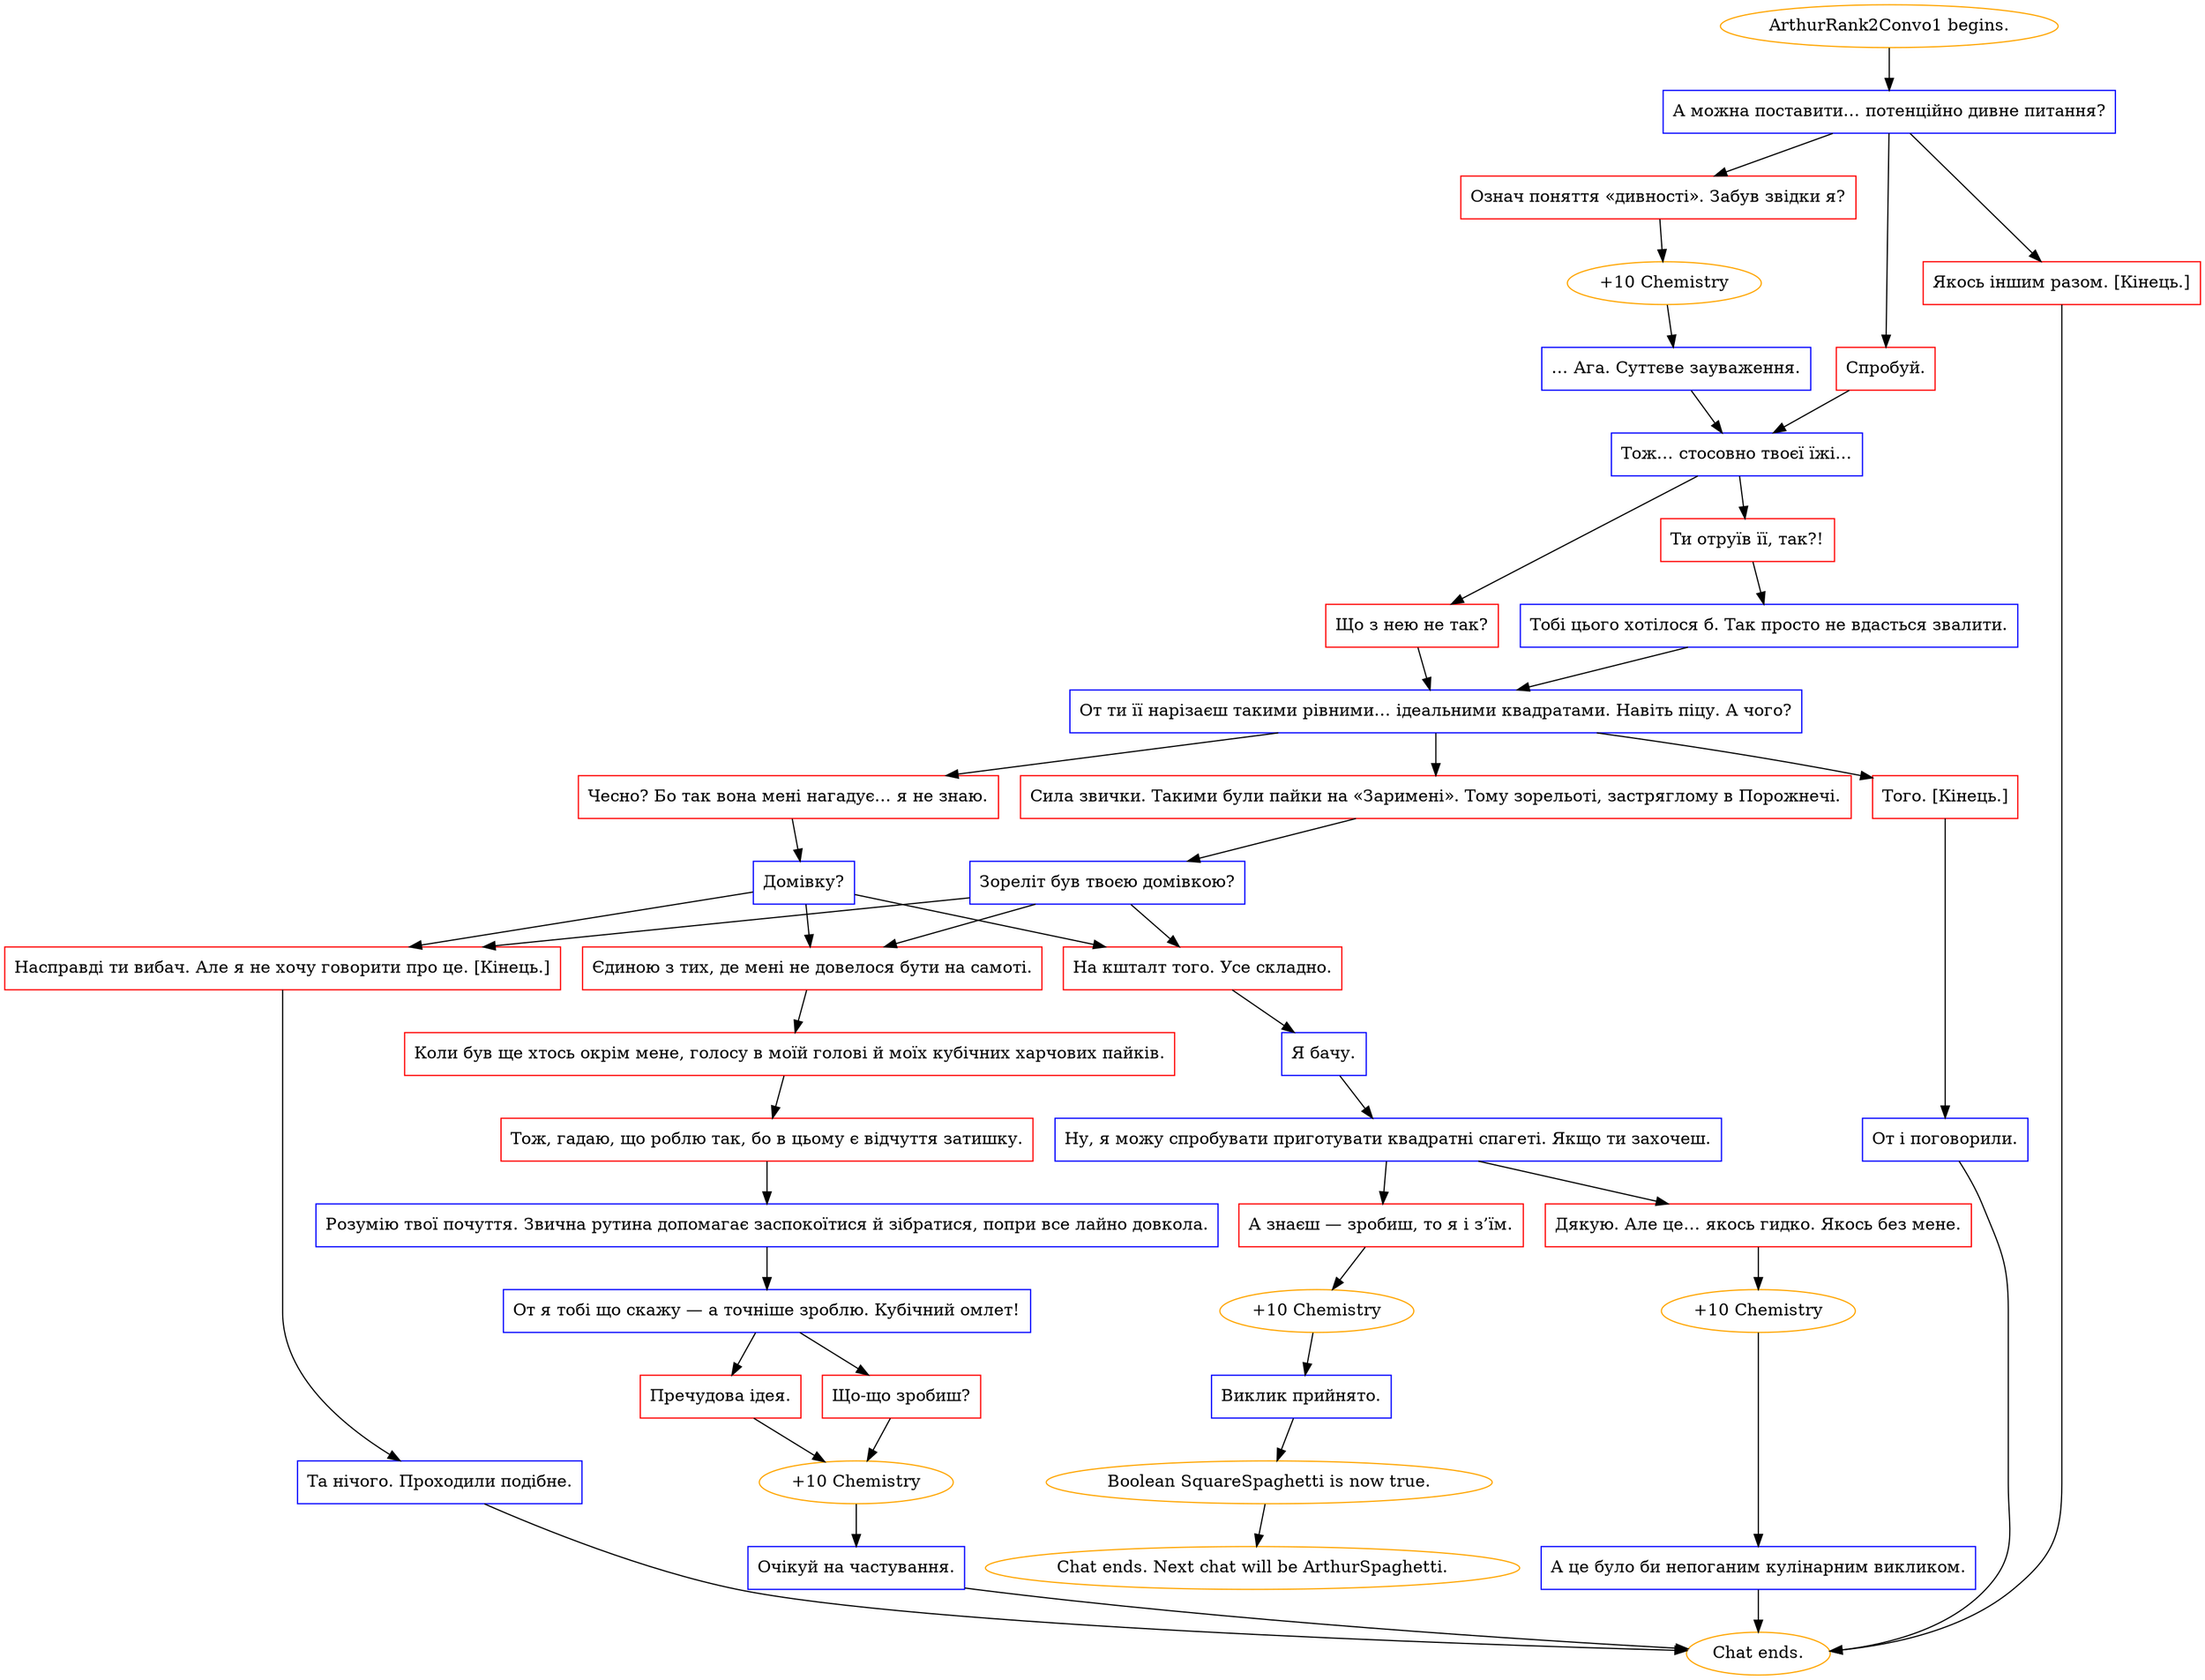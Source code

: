 digraph {
	"ArthurRank2Convo1 begins." [color=orange];
		"ArthurRank2Convo1 begins." -> j1478263708;
	j1478263708 [label="А можна поставити… потенційно дивне питання?",shape=box,color=blue];
		j1478263708 -> j2692173102;
		j1478263708 -> j1938780631;
		j1478263708 -> j2653090704;
	j2692173102 [label="Означ поняття «дивності». Забув звідки я?",shape=box,color=red];
		j2692173102 -> j1632999455;
	j1938780631 [label="Спробуй.",shape=box,color=red];
		j1938780631 -> j950722333;
	j2653090704 [label="Якось іншим разом. [Кінець.]",shape=box,color=red];
		j2653090704 -> "Chat ends.";
	j1632999455 [label="+10 Chemistry",color=orange];
		j1632999455 -> j4181576940;
	j950722333 [label="Тож… стосовно твоєї їжі…",shape=box,color=blue];
		j950722333 -> j1030037143;
		j950722333 -> j2683140947;
	"Chat ends." [color=orange];
	j4181576940 [label="… Ага. Суттєве зауваження.",shape=box,color=blue];
		j4181576940 -> j950722333;
	j1030037143 [label="Ти отруїв її, так?!",shape=box,color=red];
		j1030037143 -> j3655552809;
	j2683140947 [label="Що з нею не так?",shape=box,color=red];
		j2683140947 -> j550552285;
	j3655552809 [label="Тобі цього хотілося б. Так просто не вдасться звалити.",shape=box,color=blue];
		j3655552809 -> j550552285;
	j550552285 [label="От ти її нарізаєш такими рівними… ідеальними квадратами. Навіть піцу. А чого?",shape=box,color=blue];
		j550552285 -> j1414186738;
		j550552285 -> j1068392871;
		j550552285 -> j1883110618;
	j1414186738 [label="Чесно? Бо так вона мені нагадує… я не знаю.",shape=box,color=red];
		j1414186738 -> j1510998105;
	j1068392871 [label="Сила звички. Такими були пайки на «Заримені». Тому зорельоті, застряглому в Порожнечі.",shape=box,color=red];
		j1068392871 -> j299809274;
	j1883110618 [label="Того. [Кінець.]",shape=box,color=red];
		j1883110618 -> j1268289762;
	j1510998105 [label="Домівку?",shape=box,color=blue];
		j1510998105 -> j2728270764;
		j1510998105 -> j2580667733;
		j1510998105 -> j3119610506;
	j299809274 [label="Зореліт був твоєю домівкою?",shape=box,color=blue];
		j299809274 -> j2728270764;
		j299809274 -> j2580667733;
		j299809274 -> j3119610506;
	j1268289762 [label="От і поговорили.",shape=box,color=blue];
		j1268289762 -> "Chat ends.";
	j2728270764 [label="На кшталт того. Усе складно.",shape=box,color=red];
		j2728270764 -> j358085411;
	j2580667733 [label="Єдиною з тих, де мені не довелося бути на самоті.",shape=box,color=red];
		j2580667733 -> j2182143798;
	j3119610506 [label="Насправді ти вибач. Але я не хочу говорити про це. [Кінець.]",shape=box,color=red];
		j3119610506 -> j3115692696;
	j358085411 [label="Я бачу.",shape=box,color=blue];
		j358085411 -> j1461469421;
	j2182143798 [label="Коли був ще хтось окрім мене, голосу в моїй голові й моїх кубічних харчових пайків.",shape=box,color=red];
		j2182143798 -> j3128692779;
	j3115692696 [label="Та нічого. Проходили подібне.",shape=box,color=blue];
		j3115692696 -> "Chat ends.";
	j1461469421 [label="Ну, я можу спробувати приготувати квадратні спагеті. Якщо ти захочеш.",shape=box,color=blue];
		j1461469421 -> j2153140005;
		j1461469421 -> j3846558241;
	j3128692779 [label="Тож, гадаю, що роблю так, бо в цьому є відчуття затишку.",shape=box,color=red];
		j3128692779 -> j556959154;
	j2153140005 [label="А знаєш — зробиш, то я і з’їм.",shape=box,color=red];
		j2153140005 -> j2449544760;
	j3846558241 [label="Дякую. Але це… якось гидко. Якось без мене.",shape=box,color=red];
		j3846558241 -> j2076160844;
	j556959154 [label="Розумію твої почуття. Звична рутина допомагає заспокоїтися й зібратися, попри все лайно довкола.",shape=box,color=blue];
		j556959154 -> j1541138458;
	j2449544760 [label="+10 Chemistry",color=orange];
		j2449544760 -> j2265511407;
	j2076160844 [label="+10 Chemistry",color=orange];
		j2076160844 -> j2135419983;
	j1541138458 [label="От я тобі що скажу — а точніше зроблю. Кубічний омлет!",shape=box,color=blue];
		j1541138458 -> j785107577;
		j1541138458 -> j2728739057;
	j2265511407 [label="Виклик прийнято.",shape=box,color=blue];
		j2265511407 -> j259992425;
	j2135419983 [label="А це було би непоганим кулінарним викликом.",shape=box,color=blue];
		j2135419983 -> "Chat ends.";
	j785107577 [label="Пречудова ідея.",shape=box,color=red];
		j785107577 -> j3511939381;
	j2728739057 [label="Що-що зробиш?",shape=box,color=red];
		j2728739057 -> j3511939381;
	j259992425 [label="Boolean SquareSpaghetti is now true.",color=orange];
		j259992425 -> "Chat ends. Next chat will be ArthurSpaghetti.";
	j3511939381 [label="+10 Chemistry",color=orange];
		j3511939381 -> j2710214691;
	"Chat ends. Next chat will be ArthurSpaghetti." [color=orange];
	j2710214691 [label="Очікуй на частування.",shape=box,color=blue];
		j2710214691 -> "Chat ends.";
}